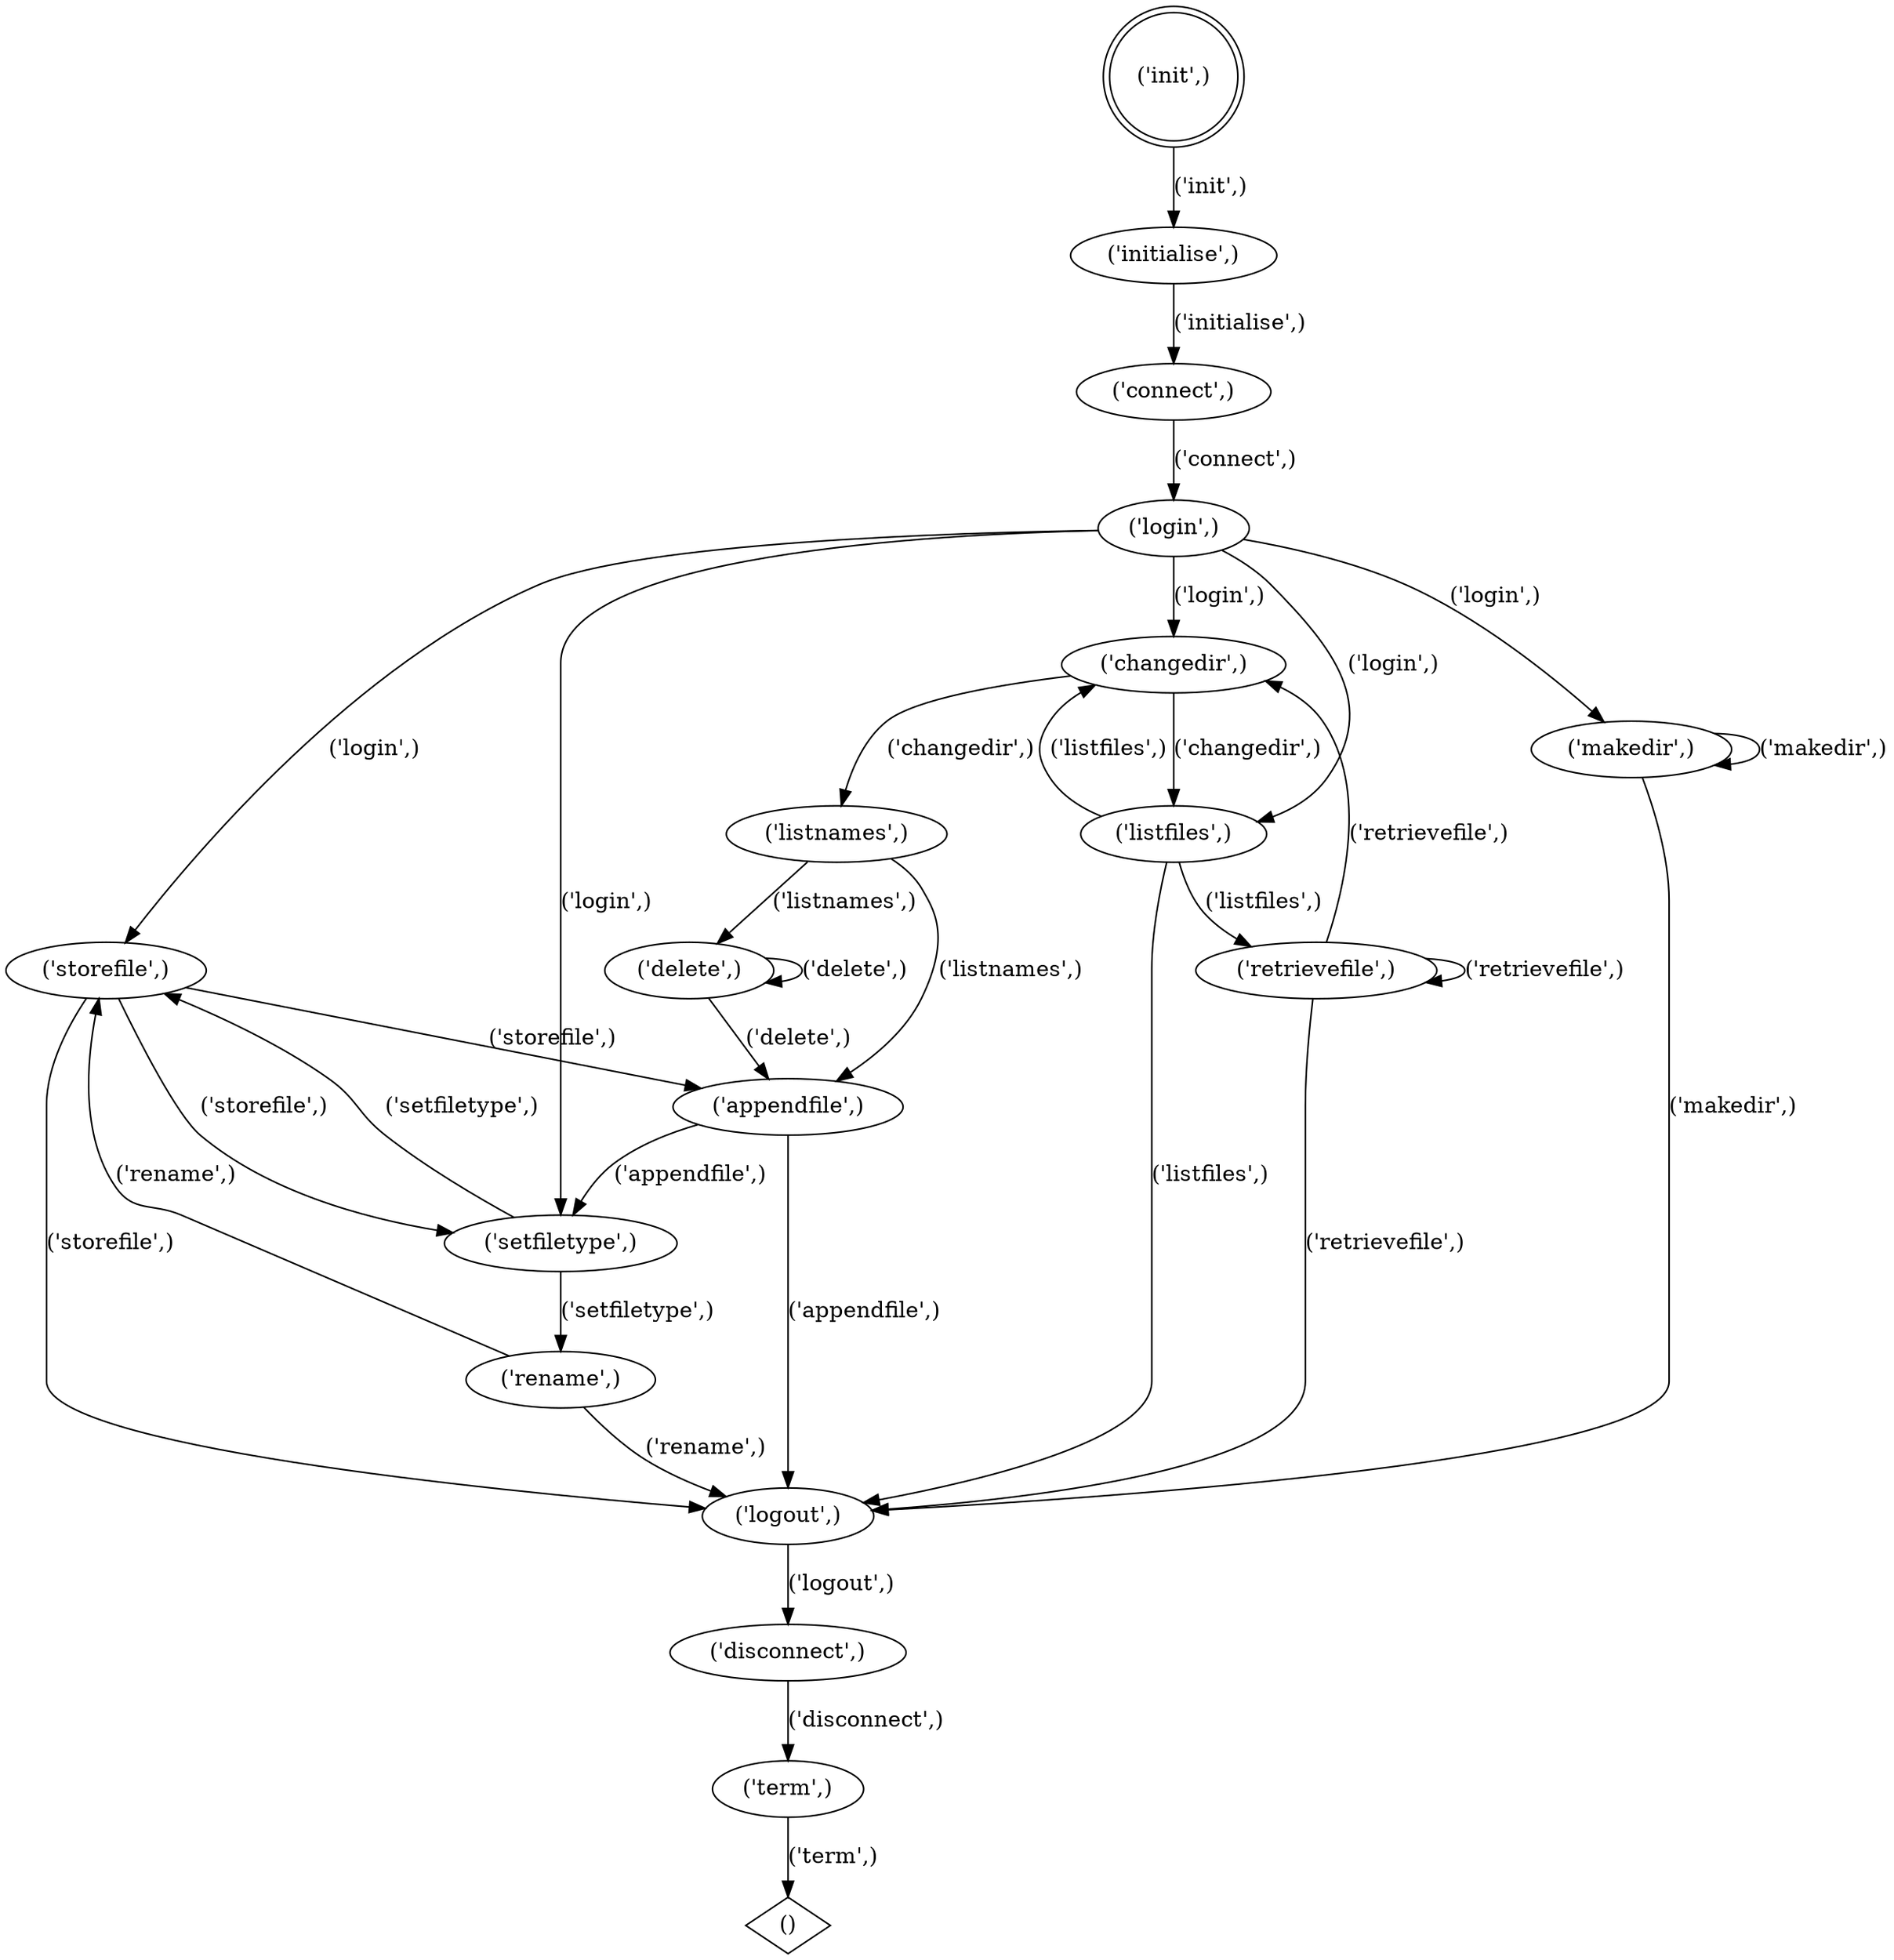 digraph  {
0 [shape=doublecircle, label="('init',)"];
1 [label="('initialise',)"];
2 [label="('connect',)"];
3 [label="('login',)"];
4 [label="('storefile',)"];
5 [label="('logout',)"];
6 [label="('disconnect',)"];
7 [label="('term',)"];
8 [label="('changedir',)"];
9 [label="('listnames',)"];
10 [label="('delete',)"];
11 [label="('appendfile',)"];
12 [label="('listfiles',)"];
13 [label="('retrievefile',)"];
14 [label="('makedir',)"];
15 [label="('setfiletype',)"];
16 [label="('rename',)"];
17 [shape=diamond, label="()"];
0 -> 1  [key=1, label="('init',)", weight=1000];
1 -> 2  [key=2, label="('initialise',)", weight=1000];
2 -> 3  [key=3, label="('connect',)", weight=1000];
3 -> 12  [key=4, label="('login',)", weight=218];
3 -> 4  [key=5, label="('login',)", weight=230];
3 -> 14  [key=6, label="('login',)", weight=122];
3 -> 15  [key=7, label="('login',)", weight=260];
3 -> 8  [key=8, label="('login',)", weight=170];
4 -> 5  [key=9, label="('storefile',)", weight=305];
4 -> 15  [key=10, label="('storefile',)", weight=8];
4 -> 11  [key=11, label="('storefile',)", weight=16];
5 -> 6  [key=12, label="('logout',)", weight=1000];
6 -> 7  [key=13, label="('disconnect',)", weight=1000];
7 -> 17  [key=14, label="('term',)", weight=1000];
8 -> 9  [key=15, label="('changedir',)", weight=170];
8 -> 12  [key=16, label="('changedir',)", weight=806];
9 -> 11  [key=17, label="('listnames',)", weight=125];
9 -> 10  [key=18, label="('listnames',)", weight=45];
10 -> 11  [key=19, label="('delete',)", weight=45];
10 -> 10  [key=20, label="('delete',)", weight=17];
11 -> 5  [key=21, label="('appendfile',)", weight=181];
11 -> 15  [key=22, label="('appendfile',)", weight=5];
12 -> 13  [key=23, label="('listfiles',)", weight=478];
12 -> 5  [key=24, label="('listfiles',)", weight=112];
12 -> 8  [key=25, label="('listfiles',)", weight=434];
13 -> 13  [key=26, label="('retrievefile',)", weight=409];
13 -> 5  [key=27, label="('retrievefile',)", weight=106];
13 -> 8  [key=28, label="('retrievefile',)", weight=372];
14 -> 5  [key=29, label="('makedir',)", weight=122];
14 -> 14  [key=30, label="('makedir',)", weight=82];
15 -> 16  [key=31, label="('setfiletype',)", weight=257];
15 -> 4  [key=32, label="('setfiletype',)", weight=16];
16 -> 5  [key=33, label="('rename',)", weight=174];
16 -> 4  [key=34, label="('rename',)", weight=83];
}

